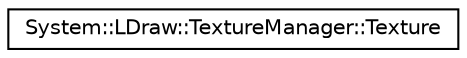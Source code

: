digraph G
{
  edge [fontname="Helvetica",fontsize="10",labelfontname="Helvetica",labelfontsize="10"];
  node [fontname="Helvetica",fontsize="10",shape=record];
  rankdir="LR";
  Node1 [label="System::LDraw::TextureManager::Texture",height=0.2,width=0.4,color="black", fillcolor="white", style="filled",URL="$class_system_1_1_l_draw_1_1_texture_manager_1_1_texture.html"];
}

